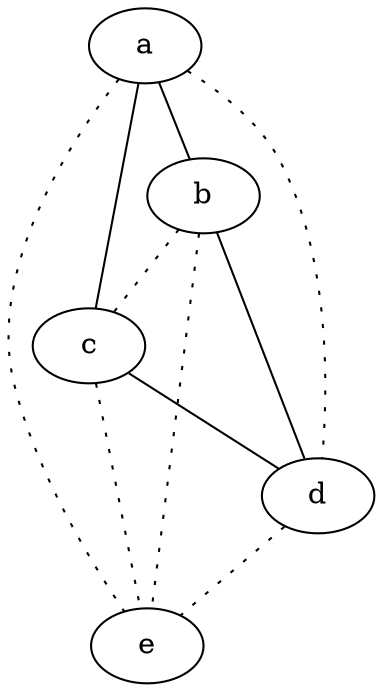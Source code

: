 graph {
a -- b;
a -- c;
a -- d [style=dotted];
a -- e [style=dotted];
b -- c [style=dotted];
b -- d;
b -- e [style=dotted];
c -- d;
c -- e [style=dotted];
d -- e [style=dotted];
}

